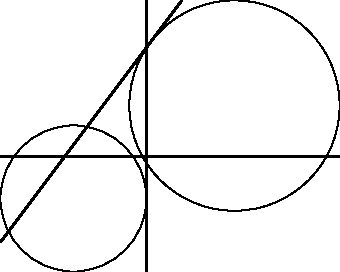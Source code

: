 size(6cm,0);
import math;

pair project(pair pt, pair A, pair B)
  {
    return extension(pt,pt-dir(90+degrees(A-B,false)),A,B);
  }


pair ecenter(pair A, pair B, pair C)
  {
    return extension(A, A+rotate(75)*dir(A--B,A--C), B, B+rotate(75)*dir(B--A,B--C));
  }

path ecircle(pair A, pair B, pair C)
  {
    return shift(ecenter(A,B,C))*scale(abs(ecenter(A,B,C)-project(ecenter(A,B,C),B,C)))*unitcircle;
  }

pair A=(0,0), B=(3,0), C=(3,4);
path tr=A--B--C--cycle;

draw(ecircle(A,B,C));
draw(ecircle(B,C,A));

pen p=linewidth(1pt);
drawline(A,B, p);
drawline(A,C, p);
drawline(B,C, p);
